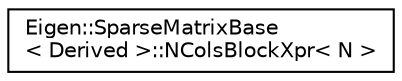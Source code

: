 digraph "Graphical Class Hierarchy"
{
  edge [fontname="Helvetica",fontsize="10",labelfontname="Helvetica",labelfontsize="10"];
  node [fontname="Helvetica",fontsize="10",shape=record];
  rankdir="LR";
  Node1 [label="Eigen::SparseMatrixBase\l\< Derived \>::NColsBlockXpr\< N \>",height=0.2,width=0.4,color="black", fillcolor="white", style="filled",URL="$struct_eigen_1_1_sparse_matrix_base_1_1_n_cols_block_xpr.html"];
}
